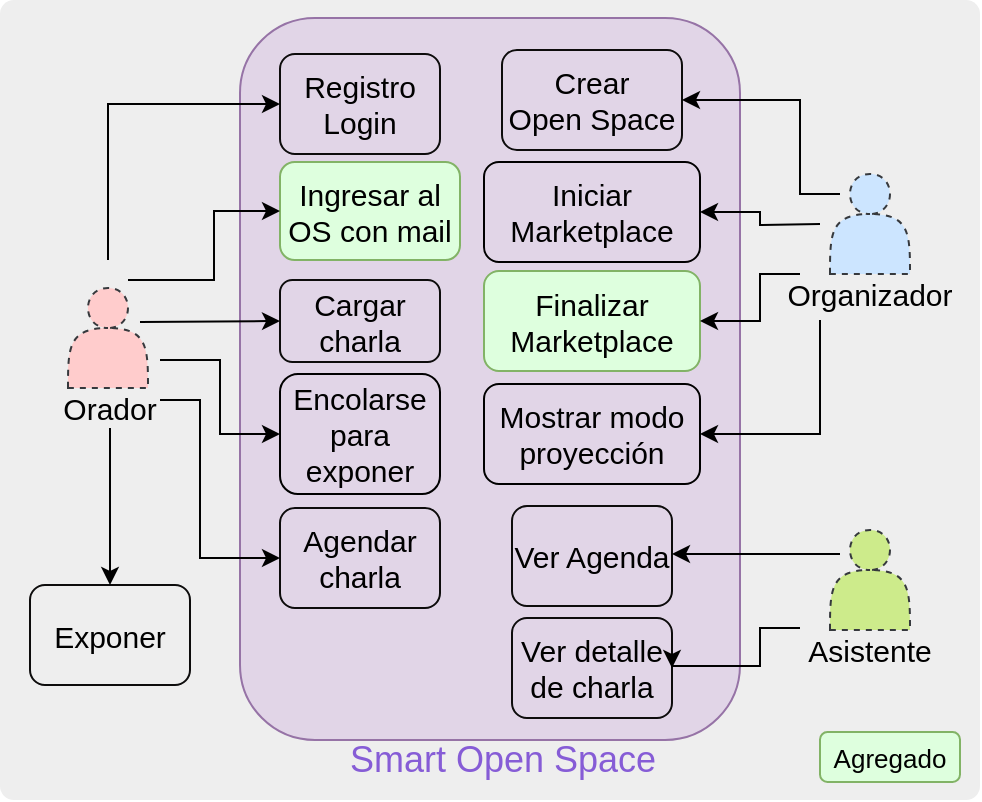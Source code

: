 <mxfile version="12.2.3" type="device" pages="1"><diagram id="50GnY4uoyUKIiMKMn4lD" name="Page-1"><mxGraphModel dx="1024" dy="531" grid="1" gridSize="10" guides="1" tooltips="1" connect="1" arrows="1" fold="1" page="1" pageScale="1" pageWidth="827" pageHeight="1169" math="0" shadow="0"><root><mxCell id="0"/><mxCell id="1" parent="0"/><mxCell id="Tz1uTeMFmKhcYr1bEMr9-132" value="" style="rounded=1;whiteSpace=wrap;html=1;absoluteArcSize=1;arcSize=14;strokeWidth=2;shadow=0;glass=0;labelBackgroundColor=none;fillColor=#eeeeee;fontSize=15;align=center;strokeColor=none;" parent="1" vertex="1"><mxGeometry x="160" y="100" width="490" height="400" as="geometry"/></mxCell><mxCell id="T_-mdl0i9TVX-whk49PD-9" value="" style="rounded=1;whiteSpace=wrap;html=1;fillColor=#e1d5e7;strokeColor=#9673a6;" parent="1" vertex="1"><mxGeometry x="280" y="109" width="250" height="361" as="geometry"/></mxCell><mxCell id="Tz1uTeMFmKhcYr1bEMr9-72" value="" style="group" parent="1" vertex="1" connectable="0"><mxGeometry x="550" y="177" width="90" height="80" as="geometry"/></mxCell><mxCell id="Tz1uTeMFmKhcYr1bEMr9-69" value="" style="shape=actor;whiteSpace=wrap;html=1;rounded=0;shadow=0;glass=0;dashed=1;labelBackgroundColor=none;strokeColor=#36393d;strokeWidth=1;fillColor=#cce5ff;fontSize=15;align=center;" parent="Tz1uTeMFmKhcYr1bEMr9-72" vertex="1"><mxGeometry x="25" y="10" width="40" height="50" as="geometry"/></mxCell><mxCell id="Tz1uTeMFmKhcYr1bEMr9-70" value="Organizador" style="text;html=1;strokeColor=none;fillColor=none;align=center;verticalAlign=middle;whiteSpace=wrap;rounded=0;shadow=0;glass=0;dashed=1;labelBackgroundColor=none;fontSize=15;" parent="Tz1uTeMFmKhcYr1bEMr9-72" vertex="1"><mxGeometry y="60" width="90" height="20" as="geometry"/></mxCell><mxCell id="Tz1uTeMFmKhcYr1bEMr9-73" value="" style="group" parent="1" vertex="1" connectable="0"><mxGeometry x="170" y="214" width="90" height="80" as="geometry"/></mxCell><mxCell id="Tz1uTeMFmKhcYr1bEMr9-74" value="" style="shape=actor;whiteSpace=wrap;html=1;rounded=0;shadow=0;glass=0;dashed=1;labelBackgroundColor=none;strokeColor=#36393d;strokeWidth=1;fillColor=#ffcccc;fontSize=15;align=center;" parent="Tz1uTeMFmKhcYr1bEMr9-73" vertex="1"><mxGeometry x="24" y="30" width="40" height="50" as="geometry"/></mxCell><mxCell id="Tz1uTeMFmKhcYr1bEMr9-75" value="Orador" style="text;html=1;strokeColor=none;fillColor=none;align=center;verticalAlign=middle;whiteSpace=wrap;rounded=0;shadow=0;glass=0;dashed=1;labelBackgroundColor=none;fontSize=15;" parent="Tz1uTeMFmKhcYr1bEMr9-73" vertex="1"><mxGeometry x="15" y="80" width="60" height="20" as="geometry"/></mxCell><mxCell id="Tz1uTeMFmKhcYr1bEMr9-76" value="" style="group" parent="1" vertex="1" connectable="0"><mxGeometry x="550" y="355" width="90" height="80" as="geometry"/></mxCell><mxCell id="Tz1uTeMFmKhcYr1bEMr9-77" value="" style="shape=actor;whiteSpace=wrap;html=1;rounded=0;shadow=0;glass=0;dashed=1;labelBackgroundColor=none;strokeColor=#36393d;strokeWidth=1;fillColor=#cdeb8b;fontSize=15;align=center;" parent="Tz1uTeMFmKhcYr1bEMr9-76" vertex="1"><mxGeometry x="25" y="10" width="40" height="50" as="geometry"/></mxCell><mxCell id="Tz1uTeMFmKhcYr1bEMr9-78" value="Asistente" style="text;html=1;strokeColor=none;fillColor=none;align=center;verticalAlign=middle;whiteSpace=wrap;rounded=0;shadow=0;glass=0;dashed=1;labelBackgroundColor=none;fontSize=15;" parent="Tz1uTeMFmKhcYr1bEMr9-76" vertex="1"><mxGeometry y="60" width="90" height="20" as="geometry"/></mxCell><mxCell id="Tz1uTeMFmKhcYr1bEMr9-83" value="Registro&lt;br&gt;Login" style="shape=ext;rounded=1;html=1;whiteSpace=wrap;shadow=0;glass=0;labelBackgroundColor=none;strokeColor=#0D0C0C;strokeWidth=1;fillColor=none;gradientColor=none;fontSize=15;align=center;" parent="1" vertex="1"><mxGeometry x="300" y="127" width="80" height="50" as="geometry"/></mxCell><mxCell id="Tz1uTeMFmKhcYr1bEMr9-84" value="Cargar&lt;br&gt;charla" style="shape=ext;rounded=1;html=1;whiteSpace=wrap;shadow=0;glass=0;labelBackgroundColor=none;strokeColor=#0D0C0C;strokeWidth=1;fillColor=none;gradientColor=none;fontSize=15;align=center;" parent="1" vertex="1"><mxGeometry x="300" y="240" width="80" height="41" as="geometry"/></mxCell><mxCell id="Tz1uTeMFmKhcYr1bEMr9-86" value="Exponer" style="shape=ext;rounded=1;html=1;whiteSpace=wrap;shadow=0;glass=0;labelBackgroundColor=none;strokeColor=#0D0C0C;strokeWidth=1;fillColor=none;gradientColor=none;fontSize=15;align=center;" parent="1" vertex="1"><mxGeometry x="175" y="392.5" width="80" height="50" as="geometry"/></mxCell><mxCell id="Tz1uTeMFmKhcYr1bEMr9-87" value="Agendar&lt;br&gt;charla" style="shape=ext;rounded=1;html=1;whiteSpace=wrap;shadow=0;glass=0;labelBackgroundColor=none;strokeColor=#0D0C0C;strokeWidth=1;fillColor=none;gradientColor=none;fontSize=15;align=center;" parent="1" vertex="1"><mxGeometry x="300" y="354" width="80" height="50" as="geometry"/></mxCell><mxCell id="Tz1uTeMFmKhcYr1bEMr9-88" value="Ver Agenda" style="shape=ext;rounded=1;html=1;whiteSpace=wrap;shadow=0;glass=0;labelBackgroundColor=none;strokeColor=#0D0C0C;strokeWidth=1;fillColor=none;gradientColor=none;fontSize=15;align=center;" parent="1" vertex="1"><mxGeometry x="416" y="353" width="80" height="50" as="geometry"/></mxCell><mxCell id="Tz1uTeMFmKhcYr1bEMr9-89" value="Ver detalle de charla" style="shape=ext;rounded=1;html=1;whiteSpace=wrap;shadow=0;glass=0;labelBackgroundColor=none;strokeColor=#0D0C0C;strokeWidth=1;fillColor=none;gradientColor=none;fontSize=15;align=center;" parent="1" vertex="1"><mxGeometry x="416" y="409" width="80" height="50" as="geometry"/></mxCell><mxCell id="Tz1uTeMFmKhcYr1bEMr9-90" value="Crear&lt;br&gt;Open Space" style="shape=ext;rounded=1;html=1;whiteSpace=wrap;shadow=0;glass=0;labelBackgroundColor=none;strokeColor=#0D0C0C;strokeWidth=1;fillColor=none;gradientColor=none;fontSize=15;align=center;" parent="1" vertex="1"><mxGeometry x="411" y="125" width="90" height="50" as="geometry"/></mxCell><mxCell id="T_-mdl0i9TVX-whk49PD-2" style="edgeStyle=orthogonalEdgeStyle;rounded=0;orthogonalLoop=1;jettySize=auto;html=1;entryX=1;entryY=0.5;entryDx=0;entryDy=0;" parent="1" target="Tz1uTeMFmKhcYr1bEMr9-90" edge="1"><mxGeometry relative="1" as="geometry"><mxPoint x="580" y="197" as="sourcePoint"/><Array as="points"><mxPoint x="560" y="197"/><mxPoint x="560" y="150"/></Array></mxGeometry></mxCell><mxCell id="T_-mdl0i9TVX-whk49PD-3" style="edgeStyle=orthogonalEdgeStyle;rounded=0;orthogonalLoop=1;jettySize=auto;html=1;exitX=0.5;exitY=1;exitDx=0;exitDy=0;" parent="1" source="Tz1uTeMFmKhcYr1bEMr9-75" target="Tz1uTeMFmKhcYr1bEMr9-86" edge="1"><mxGeometry relative="1" as="geometry"/></mxCell><mxCell id="T_-mdl0i9TVX-whk49PD-10" value="Smart Open Space" style="text;html=1;strokeColor=none;fillColor=none;align=center;verticalAlign=middle;whiteSpace=wrap;rounded=0;fontColor=#865cd6;fontSize=18;" parent="1" vertex="1"><mxGeometry x="325.5" y="470" width="171" height="20" as="geometry"/></mxCell><mxCell id="pqihKy4MeB8-PZnCgYZf-1" value="Iniciar Marketplace" style="shape=ext;rounded=1;html=1;whiteSpace=wrap;shadow=0;glass=0;labelBackgroundColor=none;strokeWidth=1;fillColor=none;fontSize=15;align=center;" parent="1" vertex="1"><mxGeometry x="402" y="181" width="108" height="50" as="geometry"/></mxCell><mxCell id="pqihKy4MeB8-PZnCgYZf-2" value="Encolarse&lt;br&gt;para exponer" style="shape=ext;rounded=1;html=1;whiteSpace=wrap;shadow=0;glass=0;labelBackgroundColor=none;strokeWidth=1;fillColor=none;fontSize=15;align=center;" parent="1" vertex="1"><mxGeometry x="300" y="287" width="80" height="60" as="geometry"/></mxCell><mxCell id="pqihKy4MeB8-PZnCgYZf-3" value="Mostrar modo proyección" style="shape=ext;rounded=1;html=1;whiteSpace=wrap;shadow=0;glass=0;labelBackgroundColor=none;strokeWidth=1;fillColor=none;fontSize=15;align=center;" parent="1" vertex="1"><mxGeometry x="402" y="292" width="108" height="50" as="geometry"/></mxCell><mxCell id="pqihKy4MeB8-PZnCgYZf-4" style="edgeStyle=orthogonalEdgeStyle;rounded=0;orthogonalLoop=1;jettySize=auto;html=1;" parent="1" target="Tz1uTeMFmKhcYr1bEMr9-88" edge="1"><mxGeometry relative="1" as="geometry"><mxPoint x="580" y="377" as="sourcePoint"/><Array as="points"><mxPoint x="570" y="377"/><mxPoint x="570" y="377"/></Array></mxGeometry></mxCell><mxCell id="pqihKy4MeB8-PZnCgYZf-5" style="edgeStyle=orthogonalEdgeStyle;rounded=0;orthogonalLoop=1;jettySize=auto;html=1;entryX=1;entryY=0.5;entryDx=0;entryDy=0;" parent="1" target="Tz1uTeMFmKhcYr1bEMr9-89" edge="1"><mxGeometry relative="1" as="geometry"><mxPoint x="560" y="414" as="sourcePoint"/><Array as="points"><mxPoint x="540" y="414"/><mxPoint x="540" y="433"/></Array></mxGeometry></mxCell><mxCell id="pqihKy4MeB8-PZnCgYZf-6" style="edgeStyle=orthogonalEdgeStyle;rounded=0;orthogonalLoop=1;jettySize=auto;html=1;entryX=1;entryY=0.5;entryDx=0;entryDy=0;" parent="1" target="pqihKy4MeB8-PZnCgYZf-1" edge="1"><mxGeometry relative="1" as="geometry"><mxPoint x="570" y="212" as="sourcePoint"/></mxGeometry></mxCell><mxCell id="pqihKy4MeB8-PZnCgYZf-7" style="edgeStyle=orthogonalEdgeStyle;rounded=0;orthogonalLoop=1;jettySize=auto;html=1;entryX=1;entryY=0.5;entryDx=0;entryDy=0;" parent="1" target="pqihKy4MeB8-PZnCgYZf-3" edge="1"><mxGeometry relative="1" as="geometry"><mxPoint x="570" y="260" as="sourcePoint"/><Array as="points"><mxPoint x="570" y="317"/></Array></mxGeometry></mxCell><mxCell id="pqihKy4MeB8-PZnCgYZf-8" value="Agregado" style="shape=ext;rounded=1;html=1;whiteSpace=wrap;shadow=0;glass=0;labelBackgroundColor=none;strokeColor=#82b366;strokeWidth=1;fillColor=#DEFFDE;fontSize=13;align=center;" parent="1" vertex="1"><mxGeometry x="570" y="466" width="70" height="25" as="geometry"/></mxCell><mxCell id="pqihKy4MeB8-PZnCgYZf-9" style="edgeStyle=orthogonalEdgeStyle;rounded=0;orthogonalLoop=1;jettySize=auto;html=1;entryX=0;entryY=0.5;entryDx=0;entryDy=0;fontSize=13;" parent="1" target="Tz1uTeMFmKhcYr1bEMr9-83" edge="1"><mxGeometry relative="1" as="geometry"><mxPoint x="214" y="230" as="sourcePoint"/><Array as="points"><mxPoint x="214" y="152"/></Array></mxGeometry></mxCell><mxCell id="pqihKy4MeB8-PZnCgYZf-10" style="edgeStyle=orthogonalEdgeStyle;rounded=0;orthogonalLoop=1;jettySize=auto;html=1;entryX=0;entryY=0.5;entryDx=0;entryDy=0;fontSize=13;" parent="1" target="Tz1uTeMFmKhcYr1bEMr9-84" edge="1"><mxGeometry relative="1" as="geometry"><mxPoint x="230" y="261" as="sourcePoint"/><Array as="points"><mxPoint x="230" y="261"/></Array></mxGeometry></mxCell><mxCell id="pqihKy4MeB8-PZnCgYZf-11" style="edgeStyle=orthogonalEdgeStyle;rounded=0;orthogonalLoop=1;jettySize=auto;html=1;entryX=0;entryY=0.5;entryDx=0;entryDy=0;fontSize=13;" parent="1" target="pqihKy4MeB8-PZnCgYZf-2" edge="1"><mxGeometry relative="1" as="geometry"><mxPoint x="240" y="280" as="sourcePoint"/><Array as="points"><mxPoint x="240" y="280"/><mxPoint x="270" y="280"/><mxPoint x="270" y="317"/></Array></mxGeometry></mxCell><mxCell id="pqihKy4MeB8-PZnCgYZf-12" style="edgeStyle=orthogonalEdgeStyle;rounded=0;orthogonalLoop=1;jettySize=auto;html=1;entryX=0;entryY=0.5;entryDx=0;entryDy=0;fontSize=13;" parent="1" target="Tz1uTeMFmKhcYr1bEMr9-87" edge="1"><mxGeometry relative="1" as="geometry"><mxPoint x="240" y="300" as="sourcePoint"/><Array as="points"><mxPoint x="240" y="300"/><mxPoint x="260" y="300"/><mxPoint x="260" y="379"/></Array></mxGeometry></mxCell><mxCell id="Pf3kMNEIb1es1eWzaRMs-1" value="Ingresar al OS con mail" style="shape=ext;rounded=1;html=1;whiteSpace=wrap;shadow=0;glass=0;labelBackgroundColor=none;strokeColor=#82b366;strokeWidth=1;fillColor=#DEFFDE;fontSize=15;align=center;" parent="1" vertex="1"><mxGeometry x="300" y="181" width="90" height="49" as="geometry"/></mxCell><mxCell id="Pf3kMNEIb1es1eWzaRMs-4" style="edgeStyle=orthogonalEdgeStyle;rounded=0;orthogonalLoop=1;jettySize=auto;html=1;entryX=0;entryY=0.5;entryDx=0;entryDy=0;" parent="1" target="Pf3kMNEIb1es1eWzaRMs-1" edge="1"><mxGeometry relative="1" as="geometry"><mxPoint x="224" y="240" as="sourcePoint"/><Array as="points"><mxPoint x="224" y="240"/><mxPoint x="267" y="240"/><mxPoint x="267" y="206"/></Array></mxGeometry></mxCell><mxCell id="Pf3kMNEIb1es1eWzaRMs-5" value="Finalizar&lt;br&gt;Marketplace" style="shape=ext;rounded=1;html=1;whiteSpace=wrap;shadow=0;glass=0;labelBackgroundColor=none;strokeWidth=1;fillColor=#DEFFDE;fontSize=15;align=center;strokeColor=#82b366;" parent="1" vertex="1"><mxGeometry x="402" y="235.5" width="108" height="50" as="geometry"/></mxCell><mxCell id="Pf3kMNEIb1es1eWzaRMs-6" style="edgeStyle=orthogonalEdgeStyle;rounded=0;orthogonalLoop=1;jettySize=auto;html=1;entryX=1;entryY=0.5;entryDx=0;entryDy=0;" parent="1" target="Pf3kMNEIb1es1eWzaRMs-5" edge="1"><mxGeometry relative="1" as="geometry"><mxPoint x="560" y="237" as="sourcePoint"/><Array as="points"><mxPoint x="540" y="237"/><mxPoint x="540" y="261"/></Array></mxGeometry></mxCell></root></mxGraphModel></diagram></mxfile>